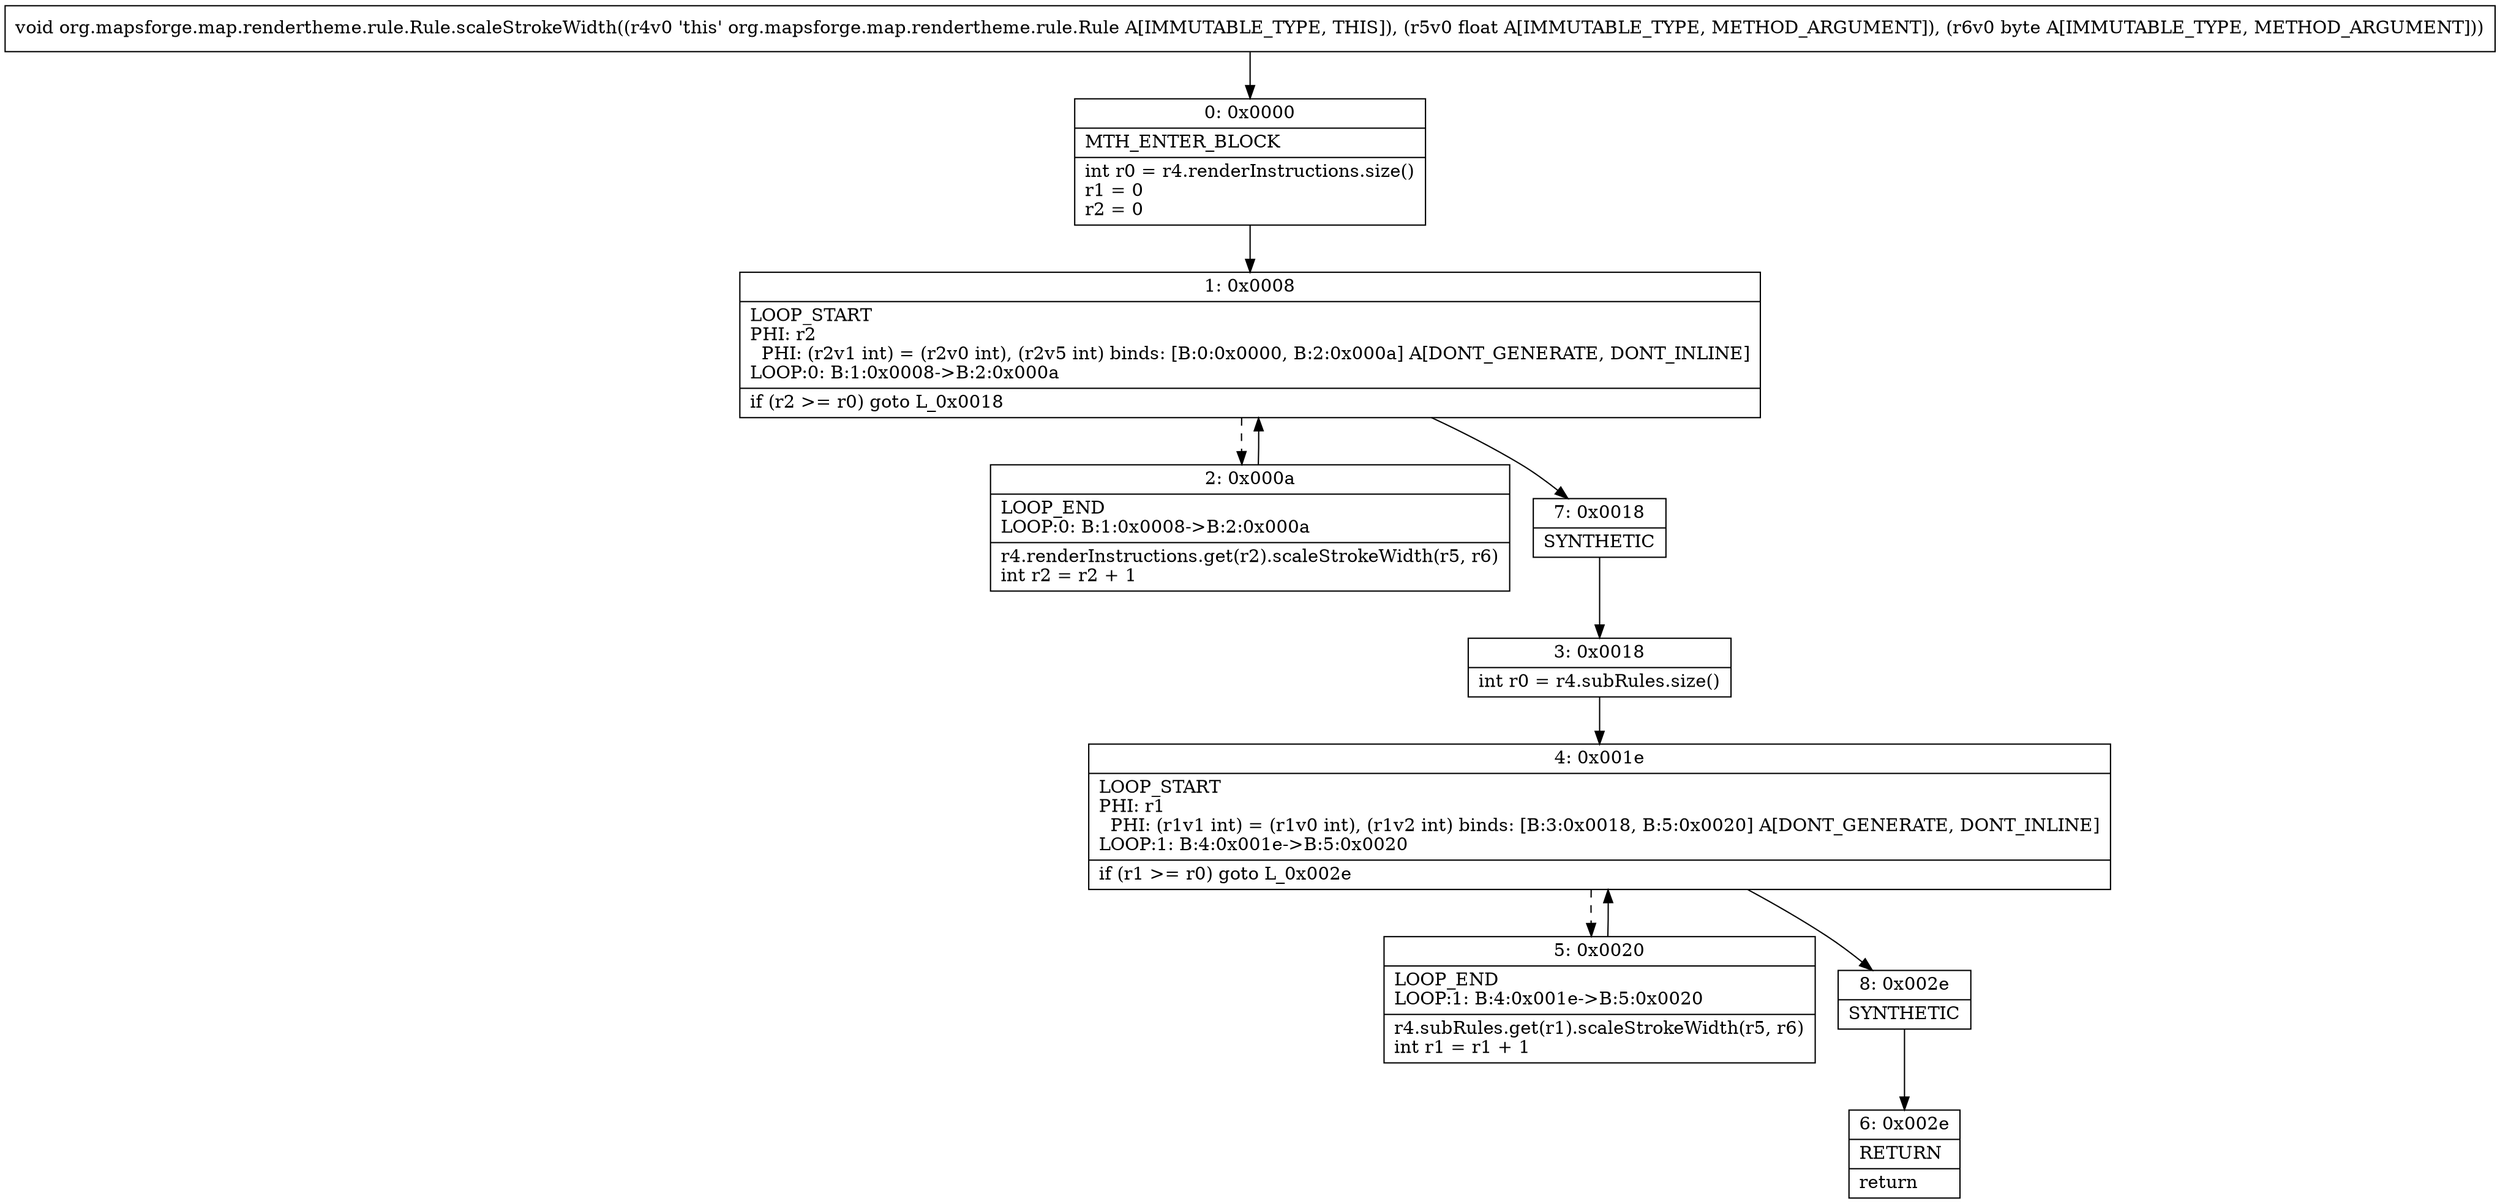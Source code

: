 digraph "CFG fororg.mapsforge.map.rendertheme.rule.Rule.scaleStrokeWidth(FB)V" {
Node_0 [shape=record,label="{0\:\ 0x0000|MTH_ENTER_BLOCK\l|int r0 = r4.renderInstructions.size()\lr1 = 0\lr2 = 0\l}"];
Node_1 [shape=record,label="{1\:\ 0x0008|LOOP_START\lPHI: r2 \l  PHI: (r2v1 int) = (r2v0 int), (r2v5 int) binds: [B:0:0x0000, B:2:0x000a] A[DONT_GENERATE, DONT_INLINE]\lLOOP:0: B:1:0x0008\-\>B:2:0x000a\l|if (r2 \>= r0) goto L_0x0018\l}"];
Node_2 [shape=record,label="{2\:\ 0x000a|LOOP_END\lLOOP:0: B:1:0x0008\-\>B:2:0x000a\l|r4.renderInstructions.get(r2).scaleStrokeWidth(r5, r6)\lint r2 = r2 + 1\l}"];
Node_3 [shape=record,label="{3\:\ 0x0018|int r0 = r4.subRules.size()\l}"];
Node_4 [shape=record,label="{4\:\ 0x001e|LOOP_START\lPHI: r1 \l  PHI: (r1v1 int) = (r1v0 int), (r1v2 int) binds: [B:3:0x0018, B:5:0x0020] A[DONT_GENERATE, DONT_INLINE]\lLOOP:1: B:4:0x001e\-\>B:5:0x0020\l|if (r1 \>= r0) goto L_0x002e\l}"];
Node_5 [shape=record,label="{5\:\ 0x0020|LOOP_END\lLOOP:1: B:4:0x001e\-\>B:5:0x0020\l|r4.subRules.get(r1).scaleStrokeWidth(r5, r6)\lint r1 = r1 + 1\l}"];
Node_6 [shape=record,label="{6\:\ 0x002e|RETURN\l|return\l}"];
Node_7 [shape=record,label="{7\:\ 0x0018|SYNTHETIC\l}"];
Node_8 [shape=record,label="{8\:\ 0x002e|SYNTHETIC\l}"];
MethodNode[shape=record,label="{void org.mapsforge.map.rendertheme.rule.Rule.scaleStrokeWidth((r4v0 'this' org.mapsforge.map.rendertheme.rule.Rule A[IMMUTABLE_TYPE, THIS]), (r5v0 float A[IMMUTABLE_TYPE, METHOD_ARGUMENT]), (r6v0 byte A[IMMUTABLE_TYPE, METHOD_ARGUMENT])) }"];
MethodNode -> Node_0;
Node_0 -> Node_1;
Node_1 -> Node_2[style=dashed];
Node_1 -> Node_7;
Node_2 -> Node_1;
Node_3 -> Node_4;
Node_4 -> Node_5[style=dashed];
Node_4 -> Node_8;
Node_5 -> Node_4;
Node_7 -> Node_3;
Node_8 -> Node_6;
}

